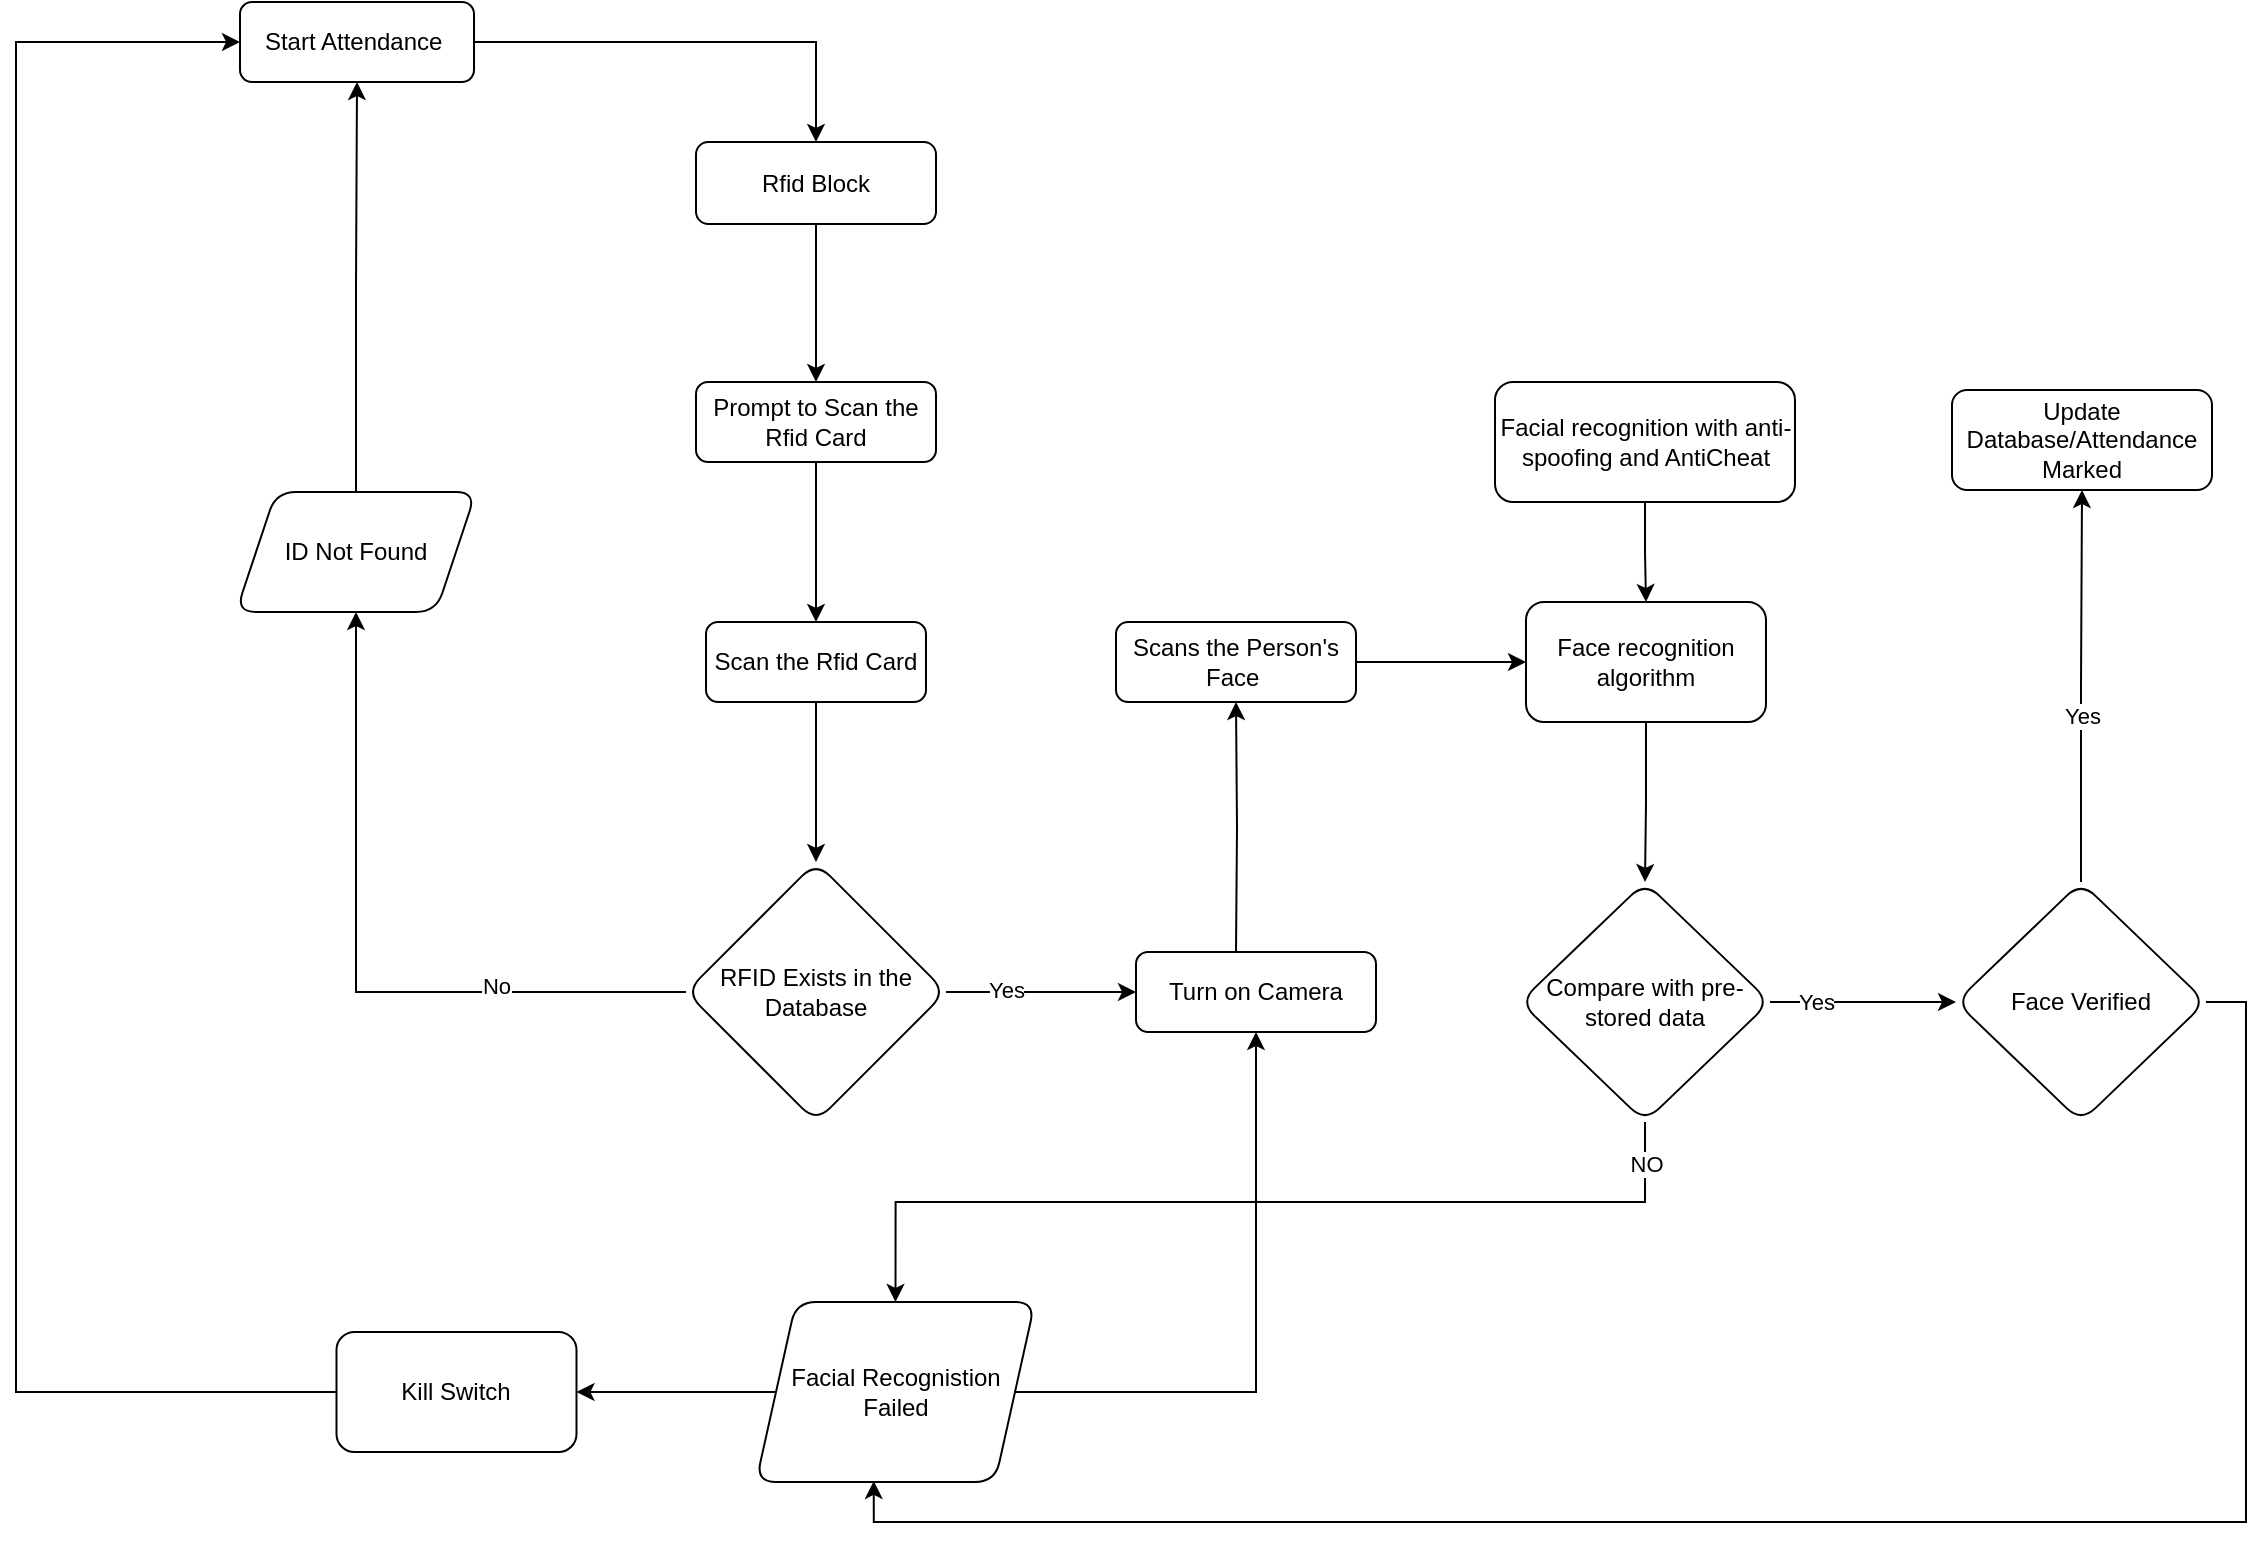 <mxfile version="20.2.7" type="github"><diagram id="C5RBs43oDa-KdzZeNtuy" name="Page-1"><mxGraphModel dx="2283" dy="1284" grid="1" gridSize="10" guides="1" tooltips="1" connect="1" arrows="1" fold="1" page="0" pageScale="1" pageWidth="827" pageHeight="1169" math="0" shadow="0"><root><mxCell id="WIyWlLk6GJQsqaUBKTNV-0"/><mxCell id="WIyWlLk6GJQsqaUBKTNV-1" parent="WIyWlLk6GJQsqaUBKTNV-0"/><mxCell id="tzFs6niMOx7QuKX3Sua8-14" value="" style="edgeStyle=orthogonalEdgeStyle;rounded=0;orthogonalLoop=1;jettySize=auto;html=1;" edge="1" parent="WIyWlLk6GJQsqaUBKTNV-1" source="-0-npYXAlshNeraHIl89-0" target="tzFs6niMOx7QuKX3Sua8-6"><mxGeometry relative="1" as="geometry"/></mxCell><mxCell id="-0-npYXAlshNeraHIl89-0" value="Facial recognition with anti-spoofing and AntiCheat" style="rounded=1;whiteSpace=wrap;html=1;fontSize=12;glass=0;strokeWidth=1;shadow=0;" parent="WIyWlLk6GJQsqaUBKTNV-1" vertex="1"><mxGeometry x="-20.5" y="140" width="150" height="60" as="geometry"/></mxCell><mxCell id="-0-npYXAlshNeraHIl89-7" style="edgeStyle=orthogonalEdgeStyle;rounded=0;orthogonalLoop=1;jettySize=auto;html=1;entryX=0.5;entryY=0;entryDx=0;entryDy=0;" parent="WIyWlLk6GJQsqaUBKTNV-1" source="-0-npYXAlshNeraHIl89-6" target="-0-npYXAlshNeraHIl89-13" edge="1"><mxGeometry relative="1" as="geometry"><mxPoint x="-540" y="10" as="targetPoint"/></mxGeometry></mxCell><mxCell id="-0-npYXAlshNeraHIl89-6" value="Start Attendance&amp;nbsp;" style="rounded=1;whiteSpace=wrap;html=1;fontSize=12;glass=0;strokeWidth=1;shadow=0;" parent="WIyWlLk6GJQsqaUBKTNV-1" vertex="1"><mxGeometry x="-648" y="-50" width="117" height="40" as="geometry"/></mxCell><mxCell id="-0-npYXAlshNeraHIl89-13" value="Rfid Block&lt;br&gt;" style="rounded=1;whiteSpace=wrap;html=1;fontSize=12;glass=0;strokeWidth=1;shadow=0;" parent="WIyWlLk6GJQsqaUBKTNV-1" vertex="1"><mxGeometry x="-420" y="20" width="120" height="41" as="geometry"/></mxCell><mxCell id="-0-npYXAlshNeraHIl89-17" value="Prompt to Scan the Rfid Card&lt;br&gt;" style="rounded=1;whiteSpace=wrap;html=1;fontSize=12;glass=0;strokeWidth=1;shadow=0;" parent="WIyWlLk6GJQsqaUBKTNV-1" vertex="1"><mxGeometry x="-420" y="140" width="120" height="40" as="geometry"/></mxCell><mxCell id="tzFs6niMOx7QuKX3Sua8-16" value="" style="edgeStyle=orthogonalEdgeStyle;rounded=0;orthogonalLoop=1;jettySize=auto;html=1;" edge="1" parent="WIyWlLk6GJQsqaUBKTNV-1" source="-0-npYXAlshNeraHIl89-18" target="tzFs6niMOx7QuKX3Sua8-5"><mxGeometry relative="1" as="geometry"/></mxCell><mxCell id="-0-npYXAlshNeraHIl89-18" value="Scan the Rfid Card" style="rounded=1;whiteSpace=wrap;html=1;fontSize=12;glass=0;strokeWidth=1;shadow=0;" parent="WIyWlLk6GJQsqaUBKTNV-1" vertex="1"><mxGeometry x="-415" y="260" width="110" height="40" as="geometry"/></mxCell><mxCell id="tzFs6niMOx7QuKX3Sua8-4" value="" style="edgeStyle=orthogonalEdgeStyle;rounded=0;orthogonalLoop=1;jettySize=auto;html=1;entryX=0.5;entryY=1;entryDx=0;entryDy=0;" edge="1" parent="WIyWlLk6GJQsqaUBKTNV-1" target="tzFs6niMOx7QuKX3Sua8-2"><mxGeometry relative="1" as="geometry"><mxPoint x="-150" y="425" as="sourcePoint"/><mxPoint x="-147.8" y="299.44" as="targetPoint"/></mxGeometry></mxCell><mxCell id="-0-npYXAlshNeraHIl89-23" value="Turn on Camera" style="rounded=1;whiteSpace=wrap;html=1;fontSize=12;glass=0;strokeWidth=1;shadow=0;" parent="WIyWlLk6GJQsqaUBKTNV-1" vertex="1"><mxGeometry x="-200" y="425" width="120" height="40" as="geometry"/></mxCell><mxCell id="tzFs6niMOx7QuKX3Sua8-19" style="edgeStyle=orthogonalEdgeStyle;rounded=0;orthogonalLoop=1;jettySize=auto;html=1;exitX=0.5;exitY=0;exitDx=0;exitDy=0;" edge="1" parent="WIyWlLk6GJQsqaUBKTNV-1" source="-0-npYXAlshNeraHIl89-28" target="-0-npYXAlshNeraHIl89-36"><mxGeometry relative="1" as="geometry"/></mxCell><mxCell id="tzFs6niMOx7QuKX3Sua8-20" value="Yes" style="edgeLabel;html=1;align=center;verticalAlign=middle;resizable=0;points=[];" vertex="1" connectable="0" parent="tzFs6niMOx7QuKX3Sua8-19"><mxGeometry x="0.339" y="-2" relative="1" as="geometry"><mxPoint x="-2" y="48" as="offset"/></mxGeometry></mxCell><mxCell id="tzFs6niMOx7QuKX3Sua8-44" style="edgeStyle=orthogonalEdgeStyle;rounded=0;orthogonalLoop=1;jettySize=auto;html=1;exitX=1;exitY=0.5;exitDx=0;exitDy=0;entryX=0.422;entryY=0.994;entryDx=0;entryDy=0;entryPerimeter=0;" edge="1" parent="WIyWlLk6GJQsqaUBKTNV-1" source="-0-npYXAlshNeraHIl89-28" target="tzFs6niMOx7QuKX3Sua8-26"><mxGeometry relative="1" as="geometry"><mxPoint x="-260" y="750" as="targetPoint"/></mxGeometry></mxCell><mxCell id="-0-npYXAlshNeraHIl89-28" value="Face Verified&lt;br&gt;" style="rhombus;whiteSpace=wrap;html=1;rounded=1;glass=0;strokeWidth=1;shadow=0;" parent="WIyWlLk6GJQsqaUBKTNV-1" vertex="1"><mxGeometry x="210" y="390" width="125" height="120" as="geometry"/></mxCell><mxCell id="-0-npYXAlshNeraHIl89-36" value="Update Database/Attendance Marked" style="rounded=1;whiteSpace=wrap;html=1;fontSize=12;glass=0;strokeWidth=1;shadow=0;" parent="WIyWlLk6GJQsqaUBKTNV-1" vertex="1"><mxGeometry x="208" y="144" width="130" height="50" as="geometry"/></mxCell><mxCell id="tzFs6niMOx7QuKX3Sua8-0" value="" style="endArrow=classic;html=1;rounded=0;exitX=0.5;exitY=1;exitDx=0;exitDy=0;entryX=0.5;entryY=0;entryDx=0;entryDy=0;" edge="1" parent="WIyWlLk6GJQsqaUBKTNV-1" source="-0-npYXAlshNeraHIl89-13" target="-0-npYXAlshNeraHIl89-17"><mxGeometry width="50" height="50" relative="1" as="geometry"><mxPoint x="-290" y="180" as="sourcePoint"/><mxPoint x="-240" y="130" as="targetPoint"/></mxGeometry></mxCell><mxCell id="tzFs6niMOx7QuKX3Sua8-1" value="" style="endArrow=classic;html=1;rounded=0;exitX=0.5;exitY=1;exitDx=0;exitDy=0;entryX=0.5;entryY=0;entryDx=0;entryDy=0;" edge="1" parent="WIyWlLk6GJQsqaUBKTNV-1" source="-0-npYXAlshNeraHIl89-17" target="-0-npYXAlshNeraHIl89-18"><mxGeometry width="50" height="50" relative="1" as="geometry"><mxPoint x="-290" y="180" as="sourcePoint"/><mxPoint x="-240" y="130" as="targetPoint"/></mxGeometry></mxCell><mxCell id="tzFs6niMOx7QuKX3Sua8-7" value="" style="edgeStyle=orthogonalEdgeStyle;rounded=0;orthogonalLoop=1;jettySize=auto;html=1;" edge="1" parent="WIyWlLk6GJQsqaUBKTNV-1" source="tzFs6niMOx7QuKX3Sua8-2" target="tzFs6niMOx7QuKX3Sua8-6"><mxGeometry relative="1" as="geometry"/></mxCell><mxCell id="tzFs6niMOx7QuKX3Sua8-2" value="Scans the Person's Face&amp;nbsp;" style="rounded=1;whiteSpace=wrap;html=1;fontSize=12;glass=0;strokeWidth=1;shadow=0;" vertex="1" parent="WIyWlLk6GJQsqaUBKTNV-1"><mxGeometry x="-210" y="260" width="120" height="40" as="geometry"/></mxCell><mxCell id="tzFs6niMOx7QuKX3Sua8-17" style="edgeStyle=orthogonalEdgeStyle;rounded=0;orthogonalLoop=1;jettySize=auto;html=1;entryX=0;entryY=0.5;entryDx=0;entryDy=0;" edge="1" parent="WIyWlLk6GJQsqaUBKTNV-1" source="tzFs6niMOx7QuKX3Sua8-5" target="-0-npYXAlshNeraHIl89-23"><mxGeometry relative="1" as="geometry"/></mxCell><mxCell id="tzFs6niMOx7QuKX3Sua8-18" value="Yes" style="edgeLabel;html=1;align=center;verticalAlign=middle;resizable=0;points=[];" vertex="1" connectable="0" parent="tzFs6niMOx7QuKX3Sua8-17"><mxGeometry x="-0.367" y="1" relative="1" as="geometry"><mxPoint as="offset"/></mxGeometry></mxCell><mxCell id="tzFs6niMOx7QuKX3Sua8-23" value="" style="edgeStyle=orthogonalEdgeStyle;rounded=0;orthogonalLoop=1;jettySize=auto;html=1;" edge="1" parent="WIyWlLk6GJQsqaUBKTNV-1" source="tzFs6niMOx7QuKX3Sua8-5" target="tzFs6niMOx7QuKX3Sua8-22"><mxGeometry relative="1" as="geometry"/></mxCell><mxCell id="tzFs6niMOx7QuKX3Sua8-25" value="No" style="edgeLabel;html=1;align=center;verticalAlign=middle;resizable=0;points=[];" vertex="1" connectable="0" parent="tzFs6niMOx7QuKX3Sua8-23"><mxGeometry x="-0.459" y="-3" relative="1" as="geometry"><mxPoint x="1" as="offset"/></mxGeometry></mxCell><mxCell id="tzFs6niMOx7QuKX3Sua8-5" value="RFID Exists in the Database" style="rhombus;whiteSpace=wrap;html=1;rounded=1;glass=0;strokeWidth=1;shadow=0;" vertex="1" parent="WIyWlLk6GJQsqaUBKTNV-1"><mxGeometry x="-425" y="380" width="130" height="130" as="geometry"/></mxCell><mxCell id="tzFs6niMOx7QuKX3Sua8-11" value="" style="edgeStyle=orthogonalEdgeStyle;rounded=0;orthogonalLoop=1;jettySize=auto;html=1;" edge="1" parent="WIyWlLk6GJQsqaUBKTNV-1" source="tzFs6niMOx7QuKX3Sua8-6" target="tzFs6niMOx7QuKX3Sua8-10"><mxGeometry relative="1" as="geometry"/></mxCell><mxCell id="tzFs6niMOx7QuKX3Sua8-6" value="Face recognition algorithm" style="whiteSpace=wrap;html=1;rounded=1;glass=0;strokeWidth=1;shadow=0;" vertex="1" parent="WIyWlLk6GJQsqaUBKTNV-1"><mxGeometry x="-5" y="250" width="120" height="60" as="geometry"/></mxCell><mxCell id="tzFs6niMOx7QuKX3Sua8-13" value="Yes" style="edgeStyle=orthogonalEdgeStyle;rounded=0;orthogonalLoop=1;jettySize=auto;html=1;entryX=0;entryY=0.5;entryDx=0;entryDy=0;" edge="1" parent="WIyWlLk6GJQsqaUBKTNV-1" source="tzFs6niMOx7QuKX3Sua8-10" target="-0-npYXAlshNeraHIl89-28"><mxGeometry x="-0.505" relative="1" as="geometry"><mxPoint as="offset"/></mxGeometry></mxCell><mxCell id="tzFs6niMOx7QuKX3Sua8-45" value="NO" style="edgeStyle=orthogonalEdgeStyle;rounded=0;orthogonalLoop=1;jettySize=auto;html=1;entryX=0.5;entryY=0;entryDx=0;entryDy=0;" edge="1" parent="WIyWlLk6GJQsqaUBKTNV-1" source="tzFs6niMOx7QuKX3Sua8-10" target="tzFs6niMOx7QuKX3Sua8-26"><mxGeometry x="-0.909" relative="1" as="geometry"><Array as="points"><mxPoint x="55" y="550"/><mxPoint x="-320" y="550"/></Array><mxPoint as="offset"/></mxGeometry></mxCell><mxCell id="tzFs6niMOx7QuKX3Sua8-10" value="Compare with pre-stored data" style="rhombus;whiteSpace=wrap;html=1;rounded=1;glass=0;strokeWidth=1;shadow=0;" vertex="1" parent="WIyWlLk6GJQsqaUBKTNV-1"><mxGeometry x="-8" y="390" width="125" height="120" as="geometry"/></mxCell><mxCell id="tzFs6niMOx7QuKX3Sua8-33" style="edgeStyle=orthogonalEdgeStyle;rounded=0;orthogonalLoop=1;jettySize=auto;html=1;entryX=0.5;entryY=1;entryDx=0;entryDy=0;" edge="1" parent="WIyWlLk6GJQsqaUBKTNV-1" source="tzFs6niMOx7QuKX3Sua8-22" target="-0-npYXAlshNeraHIl89-6"><mxGeometry relative="1" as="geometry"/></mxCell><mxCell id="tzFs6niMOx7QuKX3Sua8-22" value="ID Not Found" style="shape=parallelogram;perimeter=parallelogramPerimeter;whiteSpace=wrap;html=1;fixedSize=1;rounded=1;glass=0;strokeWidth=1;shadow=0;" vertex="1" parent="WIyWlLk6GJQsqaUBKTNV-1"><mxGeometry x="-650" y="195" width="120" height="60" as="geometry"/></mxCell><mxCell id="tzFs6niMOx7QuKX3Sua8-28" value="" style="edgeStyle=orthogonalEdgeStyle;rounded=0;orthogonalLoop=1;jettySize=auto;html=1;" edge="1" parent="WIyWlLk6GJQsqaUBKTNV-1" source="tzFs6niMOx7QuKX3Sua8-26" target="-0-npYXAlshNeraHIl89-23"><mxGeometry relative="1" as="geometry"/></mxCell><mxCell id="tzFs6niMOx7QuKX3Sua8-31" value="" style="edgeStyle=orthogonalEdgeStyle;rounded=0;orthogonalLoop=1;jettySize=auto;html=1;" edge="1" parent="WIyWlLk6GJQsqaUBKTNV-1" source="tzFs6niMOx7QuKX3Sua8-26" target="tzFs6niMOx7QuKX3Sua8-30"><mxGeometry relative="1" as="geometry"/></mxCell><mxCell id="tzFs6niMOx7QuKX3Sua8-26" value="Facial Recognistion Failed" style="shape=parallelogram;perimeter=parallelogramPerimeter;whiteSpace=wrap;html=1;fixedSize=1;rounded=1;glass=0;strokeWidth=1;shadow=0;" vertex="1" parent="WIyWlLk6GJQsqaUBKTNV-1"><mxGeometry x="-390" y="600" width="139.5" height="90" as="geometry"/></mxCell><mxCell id="tzFs6niMOx7QuKX3Sua8-41" style="edgeStyle=orthogonalEdgeStyle;rounded=0;orthogonalLoop=1;jettySize=auto;html=1;exitX=0;exitY=0.5;exitDx=0;exitDy=0;entryX=0;entryY=0.5;entryDx=0;entryDy=0;" edge="1" parent="WIyWlLk6GJQsqaUBKTNV-1" source="tzFs6niMOx7QuKX3Sua8-30" target="-0-npYXAlshNeraHIl89-6"><mxGeometry relative="1" as="geometry"><Array as="points"><mxPoint x="-760" y="645"/><mxPoint x="-760" y="-30"/></Array></mxGeometry></mxCell><mxCell id="tzFs6niMOx7QuKX3Sua8-30" value="Kill Switch" style="whiteSpace=wrap;html=1;rounded=1;glass=0;strokeWidth=1;shadow=0;" vertex="1" parent="WIyWlLk6GJQsqaUBKTNV-1"><mxGeometry x="-599.75" y="615" width="120" height="60" as="geometry"/></mxCell></root></mxGraphModel></diagram></mxfile>